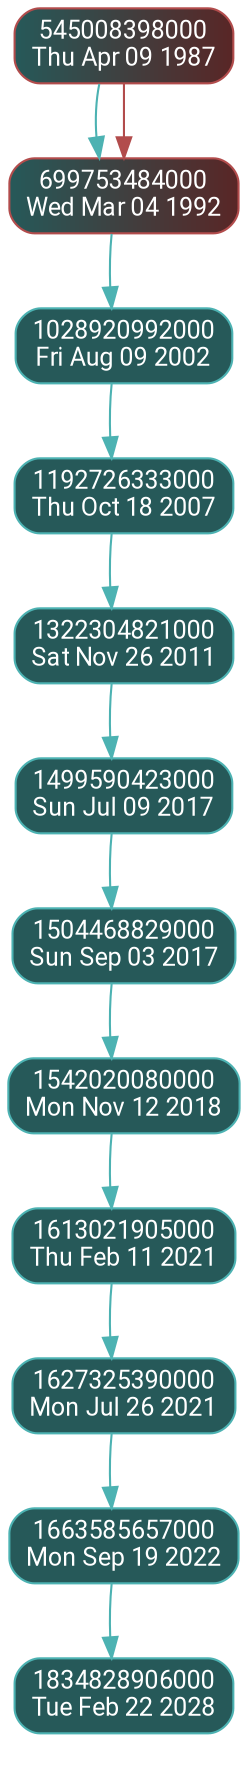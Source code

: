 digraph timeline {
    node [fontname="Segoe UI,Roboto,Oxygen-Sans,Ubuntu,Cantarell,Helvetica Neue,sans-serif"; fontsize="12";];
    edge [fontname="Segoe UI,Roboto,Oxygen-Sans,Ubuntu,Cantarell,Helvetica Neue,sans-serif"; fontsize="12";];
    bgcolor="transparent";
    comment=" ";
    fontname="Segoe UI,Roboto,Oxygen-Sans,Ubuntu,Cantarell,Helvetica Neue,sans-serif";
    fontsize="12";
    label=" ";
    rankdir="TD";
    ranksep="0.5";
    tooltip=" ";
    1 [class="td408927559ee23e3 td2def5209db8e1c9"; color="#B24C4CFF"; fillcolor="#265959FF:#592626FF"; fontcolor="#FFFFFFFF"; id="Z1987-04-09-0"; label=<545008398000<BR ALIGN="CENTER"/>Thu Apr 09 1987>; penwidth="1"; shape="box"; style="solid,rounded,filled"; tooltip="-23h -13m -18s since Thu Apr 09 1987\n38y 77d ago"; ts="544924800000";];
    2 [class="td408927559ee23e3 td2def5209db8e1c9"; color="#B24C4CFF"; fillcolor="#265959FF:#592626FF"; fontcolor="#FFFFFFFF"; id="Z1992-03-04-0"; label=<699753484000<BR ALIGN="CENTER"/>Wed Mar 04 1992>; penwidth="1"; shape="box"; style="solid,rounded,filled"; tooltip="4y 330d 46m 42s since Thu Apr 09 1987\n33y 111d ago"; ts="699667200000";];
    3 [class="td408927559ee23e3"; color="#4CB2B2FF"; fillcolor="#265959FF"; fontcolor="#FFFFFFFF"; id="Z2002-08-09-0"; label=<1028920992000<BR ALIGN="CENTER"/>Fri Aug 09 2002>; penwidth="1"; shape="box"; style="solid,rounded,filled"; tooltip="15y 125d 46m 42s since Thu Apr 09 1987\n22y 316d ago"; ts="1028851200000";];
    4 [class="td408927559ee23e3"; color="#4CB2B2FF"; fillcolor="#265959FF"; fontcolor="#FFFFFFFF"; id="Z2007-10-18-0"; label=<1192726333000<BR ALIGN="CENTER"/>Thu Oct 18 2007>; penwidth="1"; shape="box"; style="solid,rounded,filled"; tooltip="20y 196d 46m 42s since Thu Apr 09 1987\n17y 245d ago"; ts="1192665600000";];
    5 [class="td408927559ee23e3"; color="#4CB2B2FF"; fillcolor="#265959FF"; fontcolor="#FFFFFFFF"; id="Z2011-11-26-0"; label=<1322304821000<BR ALIGN="CENTER"/>Sat Nov 26 2011>; penwidth="1"; shape="box"; style="solid,rounded,filled"; tooltip="24y 236d 46m 42s since Thu Apr 09 1987\n13y 205d ago"; ts="1322265600000";];
    6 [class="td408927559ee23e3"; color="#4CB2B2FF"; fillcolor="#265959FF"; fontcolor="#FFFFFFFF"; id="Z2017-07-09-0"; label=<1499590423000<BR ALIGN="CENTER"/>Sun Jul 09 2017>; penwidth="1"; shape="box"; style="solid,rounded,filled"; tooltip="30y 98d 46m 42s since Thu Apr 09 1987\n7y 343d ago"; ts="1499558400000";];
    7 [class="td408927559ee23e3"; color="#4CB2B2FF"; fillcolor="#265959FF"; fontcolor="#FFFFFFFF"; id="Z2017-09-03-0"; label=<1504468829000<BR ALIGN="CENTER"/>Sun Sep 03 2017>; penwidth="1"; shape="box"; style="solid,rounded,filled"; tooltip="30y 154d 46m 42s since Thu Apr 09 1987\n7y 287d ago"; ts="1504396800000";];
    8 [class="td408927559ee23e3"; color="#4CB2B2FF"; fillcolor="#265959FF"; fontcolor="#FFFFFFFF"; id="Z2018-11-12-0"; label=<1542020080000<BR ALIGN="CENTER"/>Mon Nov 12 2018>; penwidth="1"; shape="box"; style="solid,rounded,filled"; tooltip="31y 224d 46m 42s since Thu Apr 09 1987\n6y 217d ago"; ts="1541980800000";];
    9 [class="td408927559ee23e3"; color="#4CB2B2FF"; fillcolor="#265959FF"; fontcolor="#FFFFFFFF"; id="Z2021-02-11-0"; label=<1613021905000<BR ALIGN="CENTER"/>Thu Feb 11 2021>; penwidth="1"; shape="box"; style="solid,rounded,filled"; tooltip="33y 316d 46m 42s since Thu Apr 09 1987\n4y 125d ago"; ts="1613001600000";];
    10 [class="td408927559ee23e3"; color="#4CB2B2FF"; fillcolor="#265959FF"; fontcolor="#FFFFFFFF"; id="Z2021-07-26-0"; label=<1627325390000<BR ALIGN="CENTER"/>Mon Jul 26 2021>; penwidth="1"; shape="box"; style="solid,rounded,filled"; tooltip="34y 116d 46m 42s since Thu Apr 09 1987\n3y 325d ago"; ts="1627257600000";];
    11 [class="td408927559ee23e3"; color="#4CB2B2FF"; fillcolor="#265959FF"; fontcolor="#FFFFFFFF"; id="Z2022-09-19-0"; label=<1663585657000<BR ALIGN="CENTER"/>Mon Sep 19 2022>; penwidth="1"; shape="box"; style="solid,rounded,filled"; tooltip="35y 171d 46m 42s since Thu Apr 09 1987\n2y 270d ago"; ts="1663545600000";];
    12 [class="td408927559ee23e3"; color="#4CB2B2FF"; fillcolor="#265959FF"; fontcolor="#FFFFFFFF"; id="Z2028-02-22-0"; label=<1834828906000<BR ALIGN="CENTER"/>Tue Feb 22 2028>; penwidth="1"; shape="box"; style="solid,rounded,filled"; tooltip="40y 328d 46m 42s since Thu Apr 09 1987\n-2y -252d ago"; ts="1834790400000";];
    1 -> 2 [color="#4CB2B2FF"; penwidth="1"; samehead="document"; sametail="document"; style="solid"; tooltip="4y 331d passed";];
    2 -> 3 [color="#4CB2B2FF"; penwidth="1"; samehead="document"; sametail="document"; style="solid"; tooltip="10y 160d passed";];
    3 -> 4 [color="#4CB2B2FF"; penwidth="1"; samehead="document"; sametail="document"; style="solid"; tooltip="5y 71d passed";];
    4 -> 5 [color="#4CB2B2FF"; penwidth="1"; samehead="document"; sametail="document"; style="solid"; tooltip="4y 40d passed";];
    5 -> 6 [color="#4CB2B2FF"; penwidth="1"; samehead="document"; sametail="document"; style="solid"; tooltip="5y 227d passed";];
    6 -> 7 [color="#4CB2B2FF"; penwidth="1"; samehead="document"; sametail="document"; style="solid"; tooltip="56d passed";];
    7 -> 8 [color="#4CB2B2FF"; penwidth="1"; samehead="document"; sametail="document"; style="solid"; tooltip="1y 70d passed";];
    8 -> 9 [color="#4CB2B2FF"; penwidth="1"; samehead="document"; sametail="document"; style="solid"; tooltip="2y 92d passed";];
    9 -> 10 [color="#4CB2B2FF"; penwidth="1"; samehead="document"; sametail="document"; style="solid"; tooltip="165d passed";];
    10 -> 11 [color="#4CB2B2FF"; penwidth="1"; samehead="document"; sametail="document"; style="solid"; tooltip="1y 55d passed";];
    11 -> 12 [color="#4CB2B2FF"; penwidth="1"; samehead="document"; sametail="document"; style="solid"; tooltip="5y 157d passed";];
    1 -> 2 [color="#B24C4CFF"; penwidth="1"; samehead="test"; sametail="test"; style="solid"; tooltip="4y 331d passed";];
    1 -> 2 [style="invis";];
    2 -> 3 [style="invis";];
    3 -> 4 [style="invis";];
    4 -> 5 [style="invis";];
    5 -> 6 [style="invis";];
    6 -> 7 [style="invis";];
    7 -> 8 [style="invis";];
    8 -> 9 [style="invis";];
    9 -> 10 [style="invis";];
    10 -> 11 [style="invis";];
    11 -> 12 [style="invis";];
}